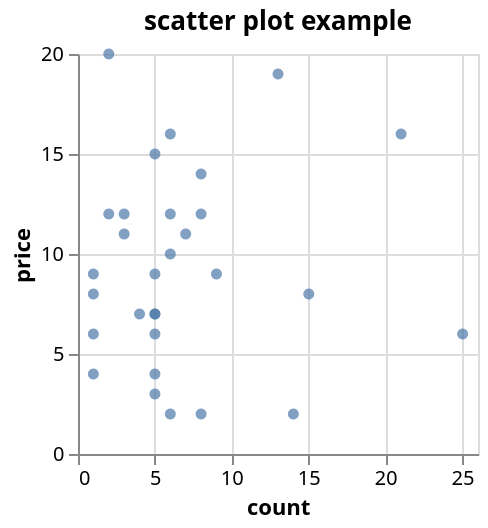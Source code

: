 {
  "$schema": "https://vega.github.io/schema/vega-lite/v5.json",
  "title": {
    "text": "scatter plot example"
  },
  "data": {
    "values": [
      {
        "price": 16,
        "count": 21,
        "section": "a"
      },
      {
        "price": 19,
        "count": 13,
        "section": "b"
      },
      {
        "price": 14,
        "count": 8,
        "section": "c"
      },
      {
        "price": 3,
        "count": 5,
        "section": "d"
      },
      {
        "price": 11,
        "count": 3,
        "section": "e"
      },
      {
        "price": 20,
        "count": 2,
        "section": "a"
      },
      {
        "price": 4,
        "count": 1,
        "section": "b"
      },
      {
        "price": 6,
        "count": 1,
        "section": "c"
      },
      {
        "price": 2,
        "count": 14,
        "section": "d"
      },
      {
        "price": 12,
        "count": 6,
        "section": "e"
      },
      {
        "price": 12,
        "count": 8,
        "section": "a"
      },
      {
        "price": 9,
        "count": 9,
        "section": "b"
      },
      {
        "price": 8,
        "count": 1,
        "section": "c"
      },
      {
        "price": 11,
        "count": 7,
        "section": "d"
      },
      {
        "price": 7,
        "count": 5,
        "section": "e"
      },
      {
        "price": 6,
        "count": 5,
        "section": "a"
      },
      {
        "price": 8,
        "count": 15,
        "section": "b"
      },
      {
        "price": 4,
        "count": 5,
        "section": "c"
      },
      {
        "price": 7,
        "count": 4,
        "section": "d"
      },
      {
        "price": 2,
        "count": 8,
        "section": "e"
      },
      {
        "price": 9,
        "count": 1,
        "section": "a"
      },
      {
        "price": 12,
        "count": 2,
        "section": "b"
      },
      {
        "price": 12,
        "count": 3,
        "section": "c"
      },
      {
        "price": 16,
        "count": 6,
        "section": "d"
      },
      {
        "price": 2,
        "count": 6,
        "section": "e"
      },
      {
        "price": 6,
        "count": 25,
        "section": "a"
      },
      {
        "price": 9,
        "count": 5,
        "section": "b"
      },
      {
        "price": 7,
        "count": 5,
        "section": "c"
      },
      {
        "price": 10,
        "count": 6,
        "section": "d"
      },
      {
        "price": 15,
        "count": 5,
        "section": "e"
      }
    ]
  },
  "encoding": {
    "y": {
      "field": "price",
      "type": "quantitative"
    },
    "x": {
      "field": "count",
      "type": "quantitative"
    }
  },
  "mark": {
    "type": "point",
    "tooltip": true,
    "filled": true
  }
}